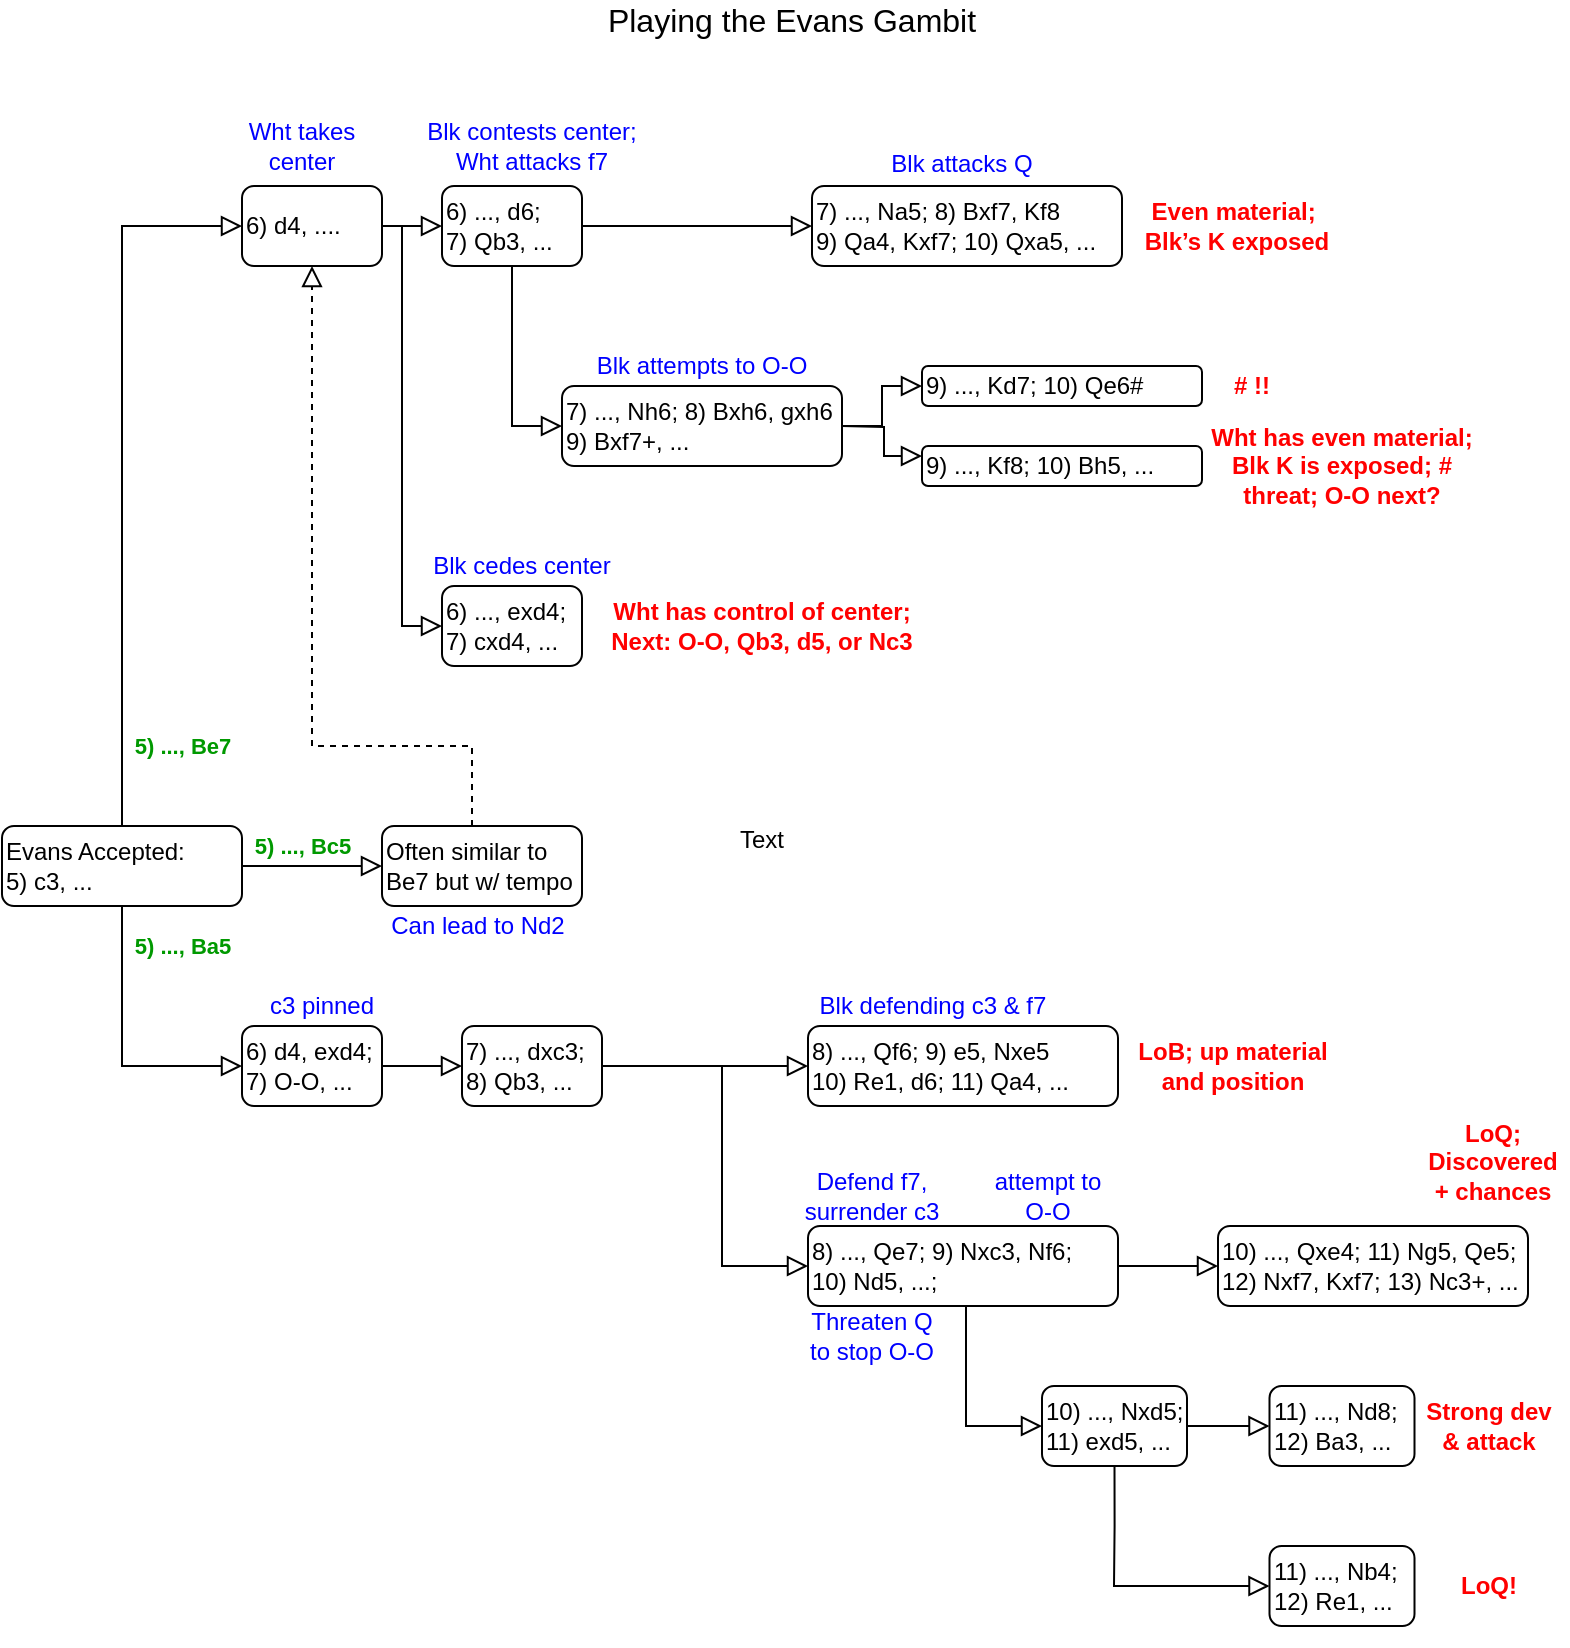 <mxfile version="13.4.6" type="github">
  <diagram id="C5RBs43oDa-KdzZeNtuy" name="Page-1">
    <mxGraphModel dx="1499" dy="973" grid="1" gridSize="10" guides="1" tooltips="1" connect="1" arrows="1" fold="1" page="1" pageScale="1" pageWidth="827" pageHeight="1169" math="0" shadow="0">
      <root>
        <mxCell id="WIyWlLk6GJQsqaUBKTNV-0" />
        <mxCell id="WIyWlLk6GJQsqaUBKTNV-1" parent="WIyWlLk6GJQsqaUBKTNV-0" />
        <mxCell id="WIyWlLk6GJQsqaUBKTNV-2" value="5) ..., Be7" style="rounded=0;html=1;jettySize=auto;orthogonalLoop=1;fontSize=11;endArrow=block;endFill=0;endSize=8;strokeWidth=1;shadow=0;labelBackgroundColor=none;edgeStyle=orthogonalEdgeStyle;entryX=0;entryY=0.5;entryDx=0;entryDy=0;fontStyle=1;fontColor=#009900;" parent="WIyWlLk6GJQsqaUBKTNV-1" source="WIyWlLk6GJQsqaUBKTNV-3" target="hNoJVzoelpF0o08Z8zgl-0" edge="1">
          <mxGeometry x="0.833" y="-260" relative="1" as="geometry">
            <mxPoint x="170" y="173" as="targetPoint" />
            <mxPoint as="offset" />
          </mxGeometry>
        </mxCell>
        <mxCell id="WIyWlLk6GJQsqaUBKTNV-3" value="Evans Accepted:&lt;br&gt;5) c3, ..." style="rounded=1;whiteSpace=wrap;html=1;fontSize=12;glass=0;strokeWidth=1;shadow=0;align=left;" parent="WIyWlLk6GJQsqaUBKTNV-1" vertex="1">
          <mxGeometry x="20" y="443" width="120" height="40" as="geometry" />
        </mxCell>
        <mxCell id="hNoJVzoelpF0o08Z8zgl-0" value="6) d4, ....&amp;nbsp;" style="rounded=1;whiteSpace=wrap;html=1;fontSize=12;glass=0;strokeWidth=1;shadow=0;align=left;" parent="WIyWlLk6GJQsqaUBKTNV-1" vertex="1">
          <mxGeometry x="140" y="123" width="70" height="40" as="geometry" />
        </mxCell>
        <mxCell id="hNoJVzoelpF0o08Z8zgl-1" value="" style="rounded=0;html=1;jettySize=auto;orthogonalLoop=1;fontSize=11;endArrow=block;endFill=0;endSize=8;strokeWidth=1;shadow=0;labelBackgroundColor=none;edgeStyle=orthogonalEdgeStyle;exitX=1;exitY=0.5;exitDx=0;exitDy=0;entryX=0;entryY=0.5;entryDx=0;entryDy=0;" parent="WIyWlLk6GJQsqaUBKTNV-1" source="hNoJVzoelpF0o08Z8zgl-0" target="hNoJVzoelpF0o08Z8zgl-2" edge="1">
          <mxGeometry relative="1" as="geometry">
            <mxPoint x="315" y="243" as="sourcePoint" />
            <mxPoint x="245" y="143" as="targetPoint" />
          </mxGeometry>
        </mxCell>
        <mxCell id="hNoJVzoelpF0o08Z8zgl-2" value="6) ..., d6; &lt;br&gt;7) Qb3, ...&amp;nbsp;" style="rounded=1;whiteSpace=wrap;html=1;fontSize=12;glass=0;strokeWidth=1;shadow=0;align=left;" parent="WIyWlLk6GJQsqaUBKTNV-1" vertex="1">
          <mxGeometry x="240" y="123" width="70" height="40" as="geometry" />
        </mxCell>
        <mxCell id="hNoJVzoelpF0o08Z8zgl-3" value="7) ..., Na5; 8) Bxf7, Kf8&lt;br&gt;9) Qa4, Kxf7; 10) Qxa5, ..." style="rounded=1;whiteSpace=wrap;html=1;fontSize=12;glass=0;strokeWidth=1;shadow=0;align=left;" parent="WIyWlLk6GJQsqaUBKTNV-1" vertex="1">
          <mxGeometry x="425" y="123" width="155" height="40" as="geometry" />
        </mxCell>
        <mxCell id="hNoJVzoelpF0o08Z8zgl-6" value="" style="rounded=0;html=1;jettySize=auto;orthogonalLoop=1;fontSize=11;endArrow=block;endFill=0;endSize=8;strokeWidth=1;shadow=0;labelBackgroundColor=none;edgeStyle=orthogonalEdgeStyle;exitX=1;exitY=0.5;exitDx=0;exitDy=0;entryX=0;entryY=0.5;entryDx=0;entryDy=0;" parent="WIyWlLk6GJQsqaUBKTNV-1" source="hNoJVzoelpF0o08Z8zgl-2" target="hNoJVzoelpF0o08Z8zgl-3" edge="1">
          <mxGeometry relative="1" as="geometry">
            <mxPoint x="220" y="153" as="sourcePoint" />
            <mxPoint x="255" y="153" as="targetPoint" />
          </mxGeometry>
        </mxCell>
        <mxCell id="hNoJVzoelpF0o08Z8zgl-10" value="Wht takes center" style="text;html=1;strokeColor=none;fillColor=none;align=center;verticalAlign=middle;whiteSpace=wrap;rounded=0;fontColor=#0000FF;" parent="WIyWlLk6GJQsqaUBKTNV-1" vertex="1">
          <mxGeometry x="140" y="93" width="60" height="20" as="geometry" />
        </mxCell>
        <mxCell id="hNoJVzoelpF0o08Z8zgl-12" value="Blk attacks Q" style="text;html=1;strokeColor=none;fillColor=none;align=center;verticalAlign=middle;whiteSpace=wrap;rounded=0;fontColor=#0000FF;" parent="WIyWlLk6GJQsqaUBKTNV-1" vertex="1">
          <mxGeometry x="420" y="102" width="160" height="20" as="geometry" />
        </mxCell>
        <mxCell id="hNoJVzoelpF0o08Z8zgl-13" value="Blk cedes center" style="text;html=1;strokeColor=none;fillColor=none;align=center;verticalAlign=middle;whiteSpace=wrap;rounded=0;fontColor=#0000FF;" parent="WIyWlLk6GJQsqaUBKTNV-1" vertex="1">
          <mxGeometry x="230" y="303" width="100" height="20" as="geometry" />
        </mxCell>
        <mxCell id="hNoJVzoelpF0o08Z8zgl-14" value="&lt;b&gt;Even material;&amp;nbsp;&lt;br&gt;Blk’s K exposed&lt;br&gt;&lt;/b&gt;" style="text;html=1;strokeColor=none;fillColor=none;align=center;verticalAlign=middle;whiteSpace=wrap;rounded=0;fontColor=#FF0000;" parent="WIyWlLk6GJQsqaUBKTNV-1" vertex="1">
          <mxGeometry x="580" y="133" width="115" height="20" as="geometry" />
        </mxCell>
        <mxCell id="hNoJVzoelpF0o08Z8zgl-15" value="7) ..., Nh6; 8) Bxh6, gxh6&lt;br&gt;9) Bxf7+, ...&amp;nbsp;" style="rounded=1;whiteSpace=wrap;html=1;fontSize=12;glass=0;strokeWidth=1;shadow=0;align=left;" parent="WIyWlLk6GJQsqaUBKTNV-1" vertex="1">
          <mxGeometry x="300" y="223" width="140" height="40" as="geometry" />
        </mxCell>
        <mxCell id="hNoJVzoelpF0o08Z8zgl-16" value="" style="rounded=0;html=1;jettySize=auto;orthogonalLoop=1;fontSize=11;endArrow=block;endFill=0;endSize=8;strokeWidth=1;shadow=0;labelBackgroundColor=none;edgeStyle=orthogonalEdgeStyle;exitX=0.5;exitY=1;exitDx=0;exitDy=0;entryX=0;entryY=0.5;entryDx=0;entryDy=0;" parent="WIyWlLk6GJQsqaUBKTNV-1" source="hNoJVzoelpF0o08Z8zgl-2" target="hNoJVzoelpF0o08Z8zgl-15" edge="1">
          <mxGeometry relative="1" as="geometry">
            <mxPoint x="279" y="183" as="sourcePoint" />
            <mxPoint x="394" y="183" as="targetPoint" />
          </mxGeometry>
        </mxCell>
        <mxCell id="hNoJVzoelpF0o08Z8zgl-17" value="9) ..., Kd7; 10) Qe6#" style="rounded=1;whiteSpace=wrap;html=1;fontSize=12;glass=0;strokeWidth=1;shadow=0;align=left;" parent="WIyWlLk6GJQsqaUBKTNV-1" vertex="1">
          <mxGeometry x="480" y="213" width="140" height="20" as="geometry" />
        </mxCell>
        <mxCell id="hNoJVzoelpF0o08Z8zgl-18" value="9) ..., Kf8; 10) Bh5, ..." style="rounded=1;whiteSpace=wrap;html=1;fontSize=12;glass=0;strokeWidth=1;shadow=0;align=left;" parent="WIyWlLk6GJQsqaUBKTNV-1" vertex="1">
          <mxGeometry x="480" y="253" width="140" height="20" as="geometry" />
        </mxCell>
        <mxCell id="hNoJVzoelpF0o08Z8zgl-19" value="" style="rounded=0;html=1;jettySize=auto;orthogonalLoop=1;fontSize=11;endArrow=block;endFill=0;endSize=8;strokeWidth=1;shadow=0;labelBackgroundColor=none;edgeStyle=orthogonalEdgeStyle;entryX=0;entryY=0.5;entryDx=0;entryDy=0;exitX=1;exitY=0.5;exitDx=0;exitDy=0;" parent="WIyWlLk6GJQsqaUBKTNV-1" source="hNoJVzoelpF0o08Z8zgl-15" target="hNoJVzoelpF0o08Z8zgl-17" edge="1">
          <mxGeometry relative="1" as="geometry">
            <mxPoint x="480" y="263" as="sourcePoint" />
            <mxPoint x="555" y="262.5" as="targetPoint" />
          </mxGeometry>
        </mxCell>
        <mxCell id="hNoJVzoelpF0o08Z8zgl-20" value="" style="rounded=0;html=1;jettySize=auto;orthogonalLoop=1;fontSize=11;endArrow=block;endFill=0;endSize=8;strokeWidth=1;shadow=0;labelBackgroundColor=none;edgeStyle=orthogonalEdgeStyle;entryX=0;entryY=0.25;entryDx=0;entryDy=0;" parent="WIyWlLk6GJQsqaUBKTNV-1" target="hNoJVzoelpF0o08Z8zgl-18" edge="1">
          <mxGeometry relative="1" as="geometry">
            <mxPoint x="440" y="243" as="sourcePoint" />
            <mxPoint x="490" y="253" as="targetPoint" />
          </mxGeometry>
        </mxCell>
        <mxCell id="hNoJVzoelpF0o08Z8zgl-21" value="Blk attempts to O-O" style="text;html=1;strokeColor=none;fillColor=none;align=center;verticalAlign=middle;whiteSpace=wrap;rounded=0;fontColor=#0000FF;" parent="WIyWlLk6GJQsqaUBKTNV-1" vertex="1">
          <mxGeometry x="300" y="203" width="140" height="20" as="geometry" />
        </mxCell>
        <mxCell id="hNoJVzoelpF0o08Z8zgl-22" value="&lt;b&gt;# !!&lt;br&gt;&lt;/b&gt;" style="text;html=1;strokeColor=none;fillColor=none;align=center;verticalAlign=middle;whiteSpace=wrap;rounded=0;fontColor=#FF0000;" parent="WIyWlLk6GJQsqaUBKTNV-1" vertex="1">
          <mxGeometry x="620" y="213" width="50" height="20" as="geometry" />
        </mxCell>
        <mxCell id="hNoJVzoelpF0o08Z8zgl-23" value="&lt;b&gt;Wht has even material; Blk K is exposed; # threat; O-O next?&lt;br&gt;&lt;/b&gt;" style="text;html=1;strokeColor=none;fillColor=none;align=center;verticalAlign=middle;whiteSpace=wrap;rounded=0;fontColor=#FF0000;" parent="WIyWlLk6GJQsqaUBKTNV-1" vertex="1">
          <mxGeometry x="620" y="253" width="140" height="20" as="geometry" />
        </mxCell>
        <mxCell id="hNoJVzoelpF0o08Z8zgl-24" value="6) ..., exd4; &lt;br&gt;7) cxd4, ...&amp;nbsp;" style="rounded=1;whiteSpace=wrap;html=1;fontSize=12;glass=0;strokeWidth=1;shadow=0;align=left;" parent="WIyWlLk6GJQsqaUBKTNV-1" vertex="1">
          <mxGeometry x="240" y="323" width="70" height="40" as="geometry" />
        </mxCell>
        <mxCell id="hNoJVzoelpF0o08Z8zgl-27" value="" style="rounded=0;html=1;jettySize=auto;orthogonalLoop=1;fontSize=11;endArrow=block;endFill=0;endSize=8;strokeWidth=1;shadow=0;labelBackgroundColor=none;edgeStyle=orthogonalEdgeStyle;entryX=0;entryY=0.5;entryDx=0;entryDy=0;" parent="WIyWlLk6GJQsqaUBKTNV-1" target="hNoJVzoelpF0o08Z8zgl-24" edge="1">
          <mxGeometry relative="1" as="geometry">
            <mxPoint x="210" y="143" as="sourcePoint" />
            <mxPoint x="310" y="253" as="targetPoint" />
            <Array as="points">
              <mxPoint x="220" y="143" />
              <mxPoint x="220" y="343" />
            </Array>
          </mxGeometry>
        </mxCell>
        <mxCell id="hNoJVzoelpF0o08Z8zgl-28" value="Blk contests center; Wht attacks f7" style="text;html=1;strokeColor=none;fillColor=none;align=center;verticalAlign=middle;whiteSpace=wrap;rounded=0;fontColor=#0000FF;" parent="WIyWlLk6GJQsqaUBKTNV-1" vertex="1">
          <mxGeometry x="230" y="93" width="110" height="20" as="geometry" />
        </mxCell>
        <mxCell id="hNoJVzoelpF0o08Z8zgl-31" value="&lt;b&gt;Wht has control of center; Next: O-O, Qb3, d5, or Nc3&lt;br&gt;&lt;/b&gt;" style="text;html=1;strokeColor=none;fillColor=none;align=center;verticalAlign=middle;whiteSpace=wrap;rounded=0;fontColor=#FF0000;" parent="WIyWlLk6GJQsqaUBKTNV-1" vertex="1">
          <mxGeometry x="320" y="333" width="160" height="20" as="geometry" />
        </mxCell>
        <mxCell id="QEFQ3iD0QcqnyX58_tor-0" value="Often similar to Be7 but w/ tempo" style="rounded=1;whiteSpace=wrap;html=1;fontSize=12;glass=0;strokeWidth=1;shadow=0;align=left;" parent="WIyWlLk6GJQsqaUBKTNV-1" vertex="1">
          <mxGeometry x="210" y="443" width="100" height="40" as="geometry" />
        </mxCell>
        <mxCell id="QEFQ3iD0QcqnyX58_tor-1" value="5) ..., Bc5" style="rounded=0;html=1;jettySize=auto;orthogonalLoop=1;fontSize=11;endArrow=block;endFill=0;endSize=8;strokeWidth=1;shadow=0;labelBackgroundColor=none;edgeStyle=orthogonalEdgeStyle;entryX=0;entryY=0.5;entryDx=0;entryDy=0;fontStyle=1;fontColor=#009900;exitX=1;exitY=0.5;exitDx=0;exitDy=0;" parent="WIyWlLk6GJQsqaUBKTNV-1" source="WIyWlLk6GJQsqaUBKTNV-3" target="QEFQ3iD0QcqnyX58_tor-0" edge="1">
          <mxGeometry x="-0.143" y="10" relative="1" as="geometry">
            <mxPoint x="150" y="153.0" as="targetPoint" />
            <mxPoint as="offset" />
            <mxPoint x="90.034" y="453" as="sourcePoint" />
          </mxGeometry>
        </mxCell>
        <mxCell id="QEFQ3iD0QcqnyX58_tor-2" value="" style="rounded=0;html=1;jettySize=auto;orthogonalLoop=1;fontSize=11;endArrow=block;endFill=0;endSize=8;strokeWidth=1;shadow=0;labelBackgroundColor=none;edgeStyle=orthogonalEdgeStyle;entryX=0.5;entryY=1;entryDx=0;entryDy=0;dashed=1;" parent="WIyWlLk6GJQsqaUBKTNV-1" source="QEFQ3iD0QcqnyX58_tor-0" target="hNoJVzoelpF0o08Z8zgl-0" edge="1">
          <mxGeometry relative="1" as="geometry">
            <mxPoint x="450" y="403.0" as="sourcePoint" />
            <mxPoint x="480" y="603" as="targetPoint" />
            <Array as="points">
              <mxPoint x="255" y="403" />
              <mxPoint x="175" y="403" />
            </Array>
          </mxGeometry>
        </mxCell>
        <mxCell id="QEFQ3iD0QcqnyX58_tor-3" value="Can lead to Nd2" style="text;html=1;strokeColor=none;fillColor=none;align=center;verticalAlign=middle;whiteSpace=wrap;rounded=0;fontColor=#0000FF;" parent="WIyWlLk6GJQsqaUBKTNV-1" vertex="1">
          <mxGeometry x="208" y="483" width="100" height="20" as="geometry" />
        </mxCell>
        <mxCell id="Eih6frap9FhRKET7iyO7-0" value="&lt;div&gt;6) d4, exd4;&lt;/div&gt;&lt;div&gt;7) O-O, ...&lt;br&gt; &lt;/div&gt;" style="rounded=1;whiteSpace=wrap;html=1;fontSize=12;glass=0;strokeWidth=1;shadow=0;align=left;" parent="WIyWlLk6GJQsqaUBKTNV-1" vertex="1">
          <mxGeometry x="140" y="543" width="70" height="40" as="geometry" />
        </mxCell>
        <mxCell id="Eih6frap9FhRKET7iyO7-1" value="5) ..., Ba5" style="rounded=0;html=1;jettySize=auto;orthogonalLoop=1;fontSize=11;endArrow=block;endFill=0;endSize=8;strokeWidth=1;shadow=0;labelBackgroundColor=none;edgeStyle=orthogonalEdgeStyle;entryX=0;entryY=0.5;entryDx=0;entryDy=0;fontStyle=1;fontColor=#009900;exitX=0.5;exitY=1;exitDx=0;exitDy=0;" parent="WIyWlLk6GJQsqaUBKTNV-1" source="WIyWlLk6GJQsqaUBKTNV-3" target="Eih6frap9FhRKET7iyO7-0" edge="1">
          <mxGeometry x="0.571" y="60" relative="1" as="geometry">
            <mxPoint x="150" y="153" as="targetPoint" />
            <mxPoint as="offset" />
            <mxPoint x="90" y="453" as="sourcePoint" />
          </mxGeometry>
        </mxCell>
        <mxCell id="Eih6frap9FhRKET7iyO7-2" value="c3 pinned" style="text;html=1;strokeColor=none;fillColor=none;align=center;verticalAlign=middle;whiteSpace=wrap;rounded=0;fontColor=#0000FF;" parent="WIyWlLk6GJQsqaUBKTNV-1" vertex="1">
          <mxGeometry x="150" y="523" width="60" height="20" as="geometry" />
        </mxCell>
        <mxCell id="Eih6frap9FhRKET7iyO7-3" value="&lt;div&gt;7) ..., dxc3;&lt;/div&gt;&lt;div&gt;8) Qb3, ...&lt;br&gt; &lt;/div&gt;" style="rounded=1;whiteSpace=wrap;html=1;fontSize=12;glass=0;strokeWidth=1;shadow=0;align=left;" parent="WIyWlLk6GJQsqaUBKTNV-1" vertex="1">
          <mxGeometry x="250" y="543" width="70" height="40" as="geometry" />
        </mxCell>
        <mxCell id="Eih6frap9FhRKET7iyO7-4" value="" style="rounded=0;html=1;jettySize=auto;orthogonalLoop=1;fontSize=11;endArrow=block;endFill=0;endSize=8;strokeWidth=1;shadow=0;labelBackgroundColor=none;edgeStyle=orthogonalEdgeStyle;exitX=1;exitY=0.5;exitDx=0;exitDy=0;entryX=0;entryY=0.5;entryDx=0;entryDy=0;" parent="WIyWlLk6GJQsqaUBKTNV-1" source="Eih6frap9FhRKET7iyO7-0" target="Eih6frap9FhRKET7iyO7-3" edge="1">
          <mxGeometry relative="1" as="geometry">
            <mxPoint x="230" y="562.5" as="sourcePoint" />
            <mxPoint x="240" y="563" as="targetPoint" />
          </mxGeometry>
        </mxCell>
        <mxCell id="m18mQH40ReAI_8_cLznX-0" value="8) ..., Qf6; 9) e5, Nxe5&lt;br&gt;10) Re1, d6; 11) Qa4, ..." style="rounded=1;whiteSpace=wrap;html=1;fontSize=12;glass=0;strokeWidth=1;shadow=0;align=left;" parent="WIyWlLk6GJQsqaUBKTNV-1" vertex="1">
          <mxGeometry x="423" y="543" width="155" height="40" as="geometry" />
        </mxCell>
        <mxCell id="m18mQH40ReAI_8_cLznX-2" value="" style="rounded=0;html=1;jettySize=auto;orthogonalLoop=1;fontSize=11;endArrow=block;endFill=0;endSize=8;strokeWidth=1;shadow=0;labelBackgroundColor=none;edgeStyle=orthogonalEdgeStyle;entryX=0;entryY=0.5;entryDx=0;entryDy=0;exitX=1;exitY=0.5;exitDx=0;exitDy=0;" parent="WIyWlLk6GJQsqaUBKTNV-1" source="Eih6frap9FhRKET7iyO7-3" target="m18mQH40ReAI_8_cLznX-0" edge="1">
          <mxGeometry relative="1" as="geometry">
            <mxPoint x="320" y="703" as="sourcePoint" />
            <mxPoint x="394" y="453.0" as="targetPoint" />
            <Array as="points">
              <mxPoint x="410" y="563" />
              <mxPoint x="410" y="563" />
            </Array>
          </mxGeometry>
        </mxCell>
        <mxCell id="m18mQH40ReAI_8_cLznX-3" value="Blk defending c3 &amp;amp; f7" style="text;html=1;strokeColor=none;fillColor=none;align=center;verticalAlign=middle;whiteSpace=wrap;rounded=0;fontColor=#0000FF;" parent="WIyWlLk6GJQsqaUBKTNV-1" vertex="1">
          <mxGeometry x="423" y="523" width="125" height="20" as="geometry" />
        </mxCell>
        <mxCell id="m18mQH40ReAI_8_cLznX-4" value="&lt;b&gt;LoB; up material &lt;br&gt;and position&lt;br&gt;&lt;/b&gt;" style="text;html=1;strokeColor=none;fillColor=none;align=center;verticalAlign=middle;whiteSpace=wrap;rounded=0;fontColor=#FF0000;" parent="WIyWlLk6GJQsqaUBKTNV-1" vertex="1">
          <mxGeometry x="578" y="553" width="115" height="20" as="geometry" />
        </mxCell>
        <mxCell id="m18mQH40ReAI_8_cLznX-5" value="8) ..., Qe7; 9) Nxc3, Nf6;&lt;br&gt;10) Nd5, ...;" style="rounded=1;whiteSpace=wrap;html=1;fontSize=12;glass=0;strokeWidth=1;shadow=0;align=left;" parent="WIyWlLk6GJQsqaUBKTNV-1" vertex="1">
          <mxGeometry x="423" y="643" width="155" height="40" as="geometry" />
        </mxCell>
        <mxCell id="m18mQH40ReAI_8_cLznX-6" value="" style="rounded=0;html=1;jettySize=auto;orthogonalLoop=1;fontSize=11;endArrow=block;endFill=0;endSize=8;strokeWidth=1;shadow=0;labelBackgroundColor=none;edgeStyle=orthogonalEdgeStyle;exitX=1;exitY=0.5;exitDx=0;exitDy=0;entryX=0;entryY=0.5;entryDx=0;entryDy=0;" parent="WIyWlLk6GJQsqaUBKTNV-1" source="Eih6frap9FhRKET7iyO7-3" target="m18mQH40ReAI_8_cLznX-5" edge="1">
          <mxGeometry relative="1" as="geometry">
            <mxPoint x="330" y="573" as="sourcePoint" />
            <mxPoint x="380" y="573" as="targetPoint" />
            <Array as="points">
              <mxPoint x="380" y="563" />
              <mxPoint x="380" y="663" />
            </Array>
          </mxGeometry>
        </mxCell>
        <mxCell id="m18mQH40ReAI_8_cLznX-7" value="Defend f7, surrender c3" style="text;html=1;strokeColor=none;fillColor=none;align=center;verticalAlign=middle;whiteSpace=wrap;rounded=0;fontColor=#0000FF;" parent="WIyWlLk6GJQsqaUBKTNV-1" vertex="1">
          <mxGeometry x="420" y="618" width="70" height="20" as="geometry" />
        </mxCell>
        <mxCell id="m18mQH40ReAI_8_cLznX-8" value="attempt to O-O" style="text;html=1;strokeColor=none;fillColor=none;align=center;verticalAlign=middle;whiteSpace=wrap;rounded=0;fontColor=#0000FF;" parent="WIyWlLk6GJQsqaUBKTNV-1" vertex="1">
          <mxGeometry x="508" y="618" width="70" height="20" as="geometry" />
        </mxCell>
        <mxCell id="m18mQH40ReAI_8_cLznX-9" value="Threaten Q to stop O-O" style="text;html=1;strokeColor=none;fillColor=none;align=center;verticalAlign=middle;whiteSpace=wrap;rounded=0;fontColor=#0000FF;" parent="WIyWlLk6GJQsqaUBKTNV-1" vertex="1">
          <mxGeometry x="420" y="687.5" width="70" height="20" as="geometry" />
        </mxCell>
        <mxCell id="sFezGPaMrRCGExUNzQaA-0" value="10) ..., Qxe4; 11) Ng5, Qe5;&lt;br&gt;12) Nxf7, Kxf7; 13) Nc3+, ..." style="rounded=1;whiteSpace=wrap;html=1;fontSize=12;glass=0;strokeWidth=1;shadow=0;align=left;" parent="WIyWlLk6GJQsqaUBKTNV-1" vertex="1">
          <mxGeometry x="628" y="643" width="155" height="40" as="geometry" />
        </mxCell>
        <mxCell id="sFezGPaMrRCGExUNzQaA-1" value="" style="rounded=0;html=1;jettySize=auto;orthogonalLoop=1;fontSize=11;endArrow=block;endFill=0;endSize=8;strokeWidth=1;shadow=0;labelBackgroundColor=none;edgeStyle=orthogonalEdgeStyle;exitX=1;exitY=0.5;exitDx=0;exitDy=0;" parent="WIyWlLk6GJQsqaUBKTNV-1" source="m18mQH40ReAI_8_cLznX-5" edge="1">
          <mxGeometry relative="1" as="geometry">
            <mxPoint x="588" y="662.8" as="sourcePoint" />
            <mxPoint x="628" y="663" as="targetPoint" />
            <Array as="points">
              <mxPoint x="598" y="663" />
            </Array>
          </mxGeometry>
        </mxCell>
        <mxCell id="sFezGPaMrRCGExUNzQaA-2" value="&lt;b&gt;LoQ; Discovered + chances&lt;br&gt;&lt;/b&gt;" style="text;html=1;strokeColor=none;fillColor=none;align=center;verticalAlign=middle;whiteSpace=wrap;rounded=0;fontColor=#FF0000;" parent="WIyWlLk6GJQsqaUBKTNV-1" vertex="1">
          <mxGeometry x="728" y="581" width="75" height="60" as="geometry" />
        </mxCell>
        <mxCell id="wxoNb9sK0c7LINevkv2H-0" value="&lt;div&gt;10) ..., Nxd5;&lt;/div&gt;&lt;div&gt;11) exd5, ...&lt;br&gt; &lt;/div&gt;" style="rounded=1;whiteSpace=wrap;html=1;fontSize=12;glass=0;strokeWidth=1;shadow=0;align=left;" vertex="1" parent="WIyWlLk6GJQsqaUBKTNV-1">
          <mxGeometry x="540" y="723" width="72.5" height="40" as="geometry" />
        </mxCell>
        <mxCell id="wxoNb9sK0c7LINevkv2H-1" value="" style="rounded=0;html=1;jettySize=auto;orthogonalLoop=1;fontSize=11;endArrow=block;endFill=0;endSize=8;strokeWidth=1;shadow=0;labelBackgroundColor=none;edgeStyle=orthogonalEdgeStyle;exitX=0.5;exitY=1;exitDx=0;exitDy=0;entryX=0;entryY=0.5;entryDx=0;entryDy=0;" edge="1" parent="WIyWlLk6GJQsqaUBKTNV-1" source="m18mQH40ReAI_8_cLznX-5" target="wxoNb9sK0c7LINevkv2H-0">
          <mxGeometry relative="1" as="geometry">
            <mxPoint x="502" y="613" as="sourcePoint" />
            <mxPoint x="502" y="723" as="targetPoint" />
            <Array as="points">
              <mxPoint x="502" y="683" />
              <mxPoint x="502" y="743" />
            </Array>
          </mxGeometry>
        </mxCell>
        <mxCell id="wxoNb9sK0c7LINevkv2H-2" value="&lt;div&gt;11) ..., Nd8;&lt;/div&gt;&lt;div&gt;12) Ba3, ...&lt;br&gt; &lt;/div&gt;" style="rounded=1;whiteSpace=wrap;html=1;fontSize=12;glass=0;strokeWidth=1;shadow=0;align=left;" vertex="1" parent="WIyWlLk6GJQsqaUBKTNV-1">
          <mxGeometry x="653.75" y="723" width="72.5" height="40" as="geometry" />
        </mxCell>
        <mxCell id="wxoNb9sK0c7LINevkv2H-3" value="&lt;div&gt;11) ..., Nb4;&lt;/div&gt;&lt;div&gt;12) Re1, ...&lt;br&gt; &lt;/div&gt;" style="rounded=1;whiteSpace=wrap;html=1;fontSize=12;glass=0;strokeWidth=1;shadow=0;align=left;" vertex="1" parent="WIyWlLk6GJQsqaUBKTNV-1">
          <mxGeometry x="653.75" y="803" width="72.5" height="40" as="geometry" />
        </mxCell>
        <mxCell id="wxoNb9sK0c7LINevkv2H-4" value="" style="rounded=0;html=1;jettySize=auto;orthogonalLoop=1;fontSize=11;endArrow=block;endFill=0;endSize=8;strokeWidth=1;shadow=0;labelBackgroundColor=none;edgeStyle=orthogonalEdgeStyle;exitX=1;exitY=0.5;exitDx=0;exitDy=0;entryX=0;entryY=0.5;entryDx=0;entryDy=0;" edge="1" parent="WIyWlLk6GJQsqaUBKTNV-1" source="wxoNb9sK0c7LINevkv2H-0" target="wxoNb9sK0c7LINevkv2H-2">
          <mxGeometry relative="1" as="geometry">
            <mxPoint x="628" y="742.71" as="sourcePoint" />
            <mxPoint x="648" y="743" as="targetPoint" />
            <Array as="points" />
          </mxGeometry>
        </mxCell>
        <mxCell id="wxoNb9sK0c7LINevkv2H-5" value="&lt;b&gt;Strong dev &amp;amp; attack&lt;br&gt;&lt;/b&gt;" style="text;html=1;strokeColor=none;fillColor=none;align=center;verticalAlign=middle;whiteSpace=wrap;rounded=0;fontColor=#FF0000;" vertex="1" parent="WIyWlLk6GJQsqaUBKTNV-1">
          <mxGeometry x="726.25" y="713" width="75" height="60" as="geometry" />
        </mxCell>
        <mxCell id="wxoNb9sK0c7LINevkv2H-8" value="" style="rounded=0;html=1;jettySize=auto;orthogonalLoop=1;fontSize=11;endArrow=block;endFill=0;endSize=8;strokeWidth=1;shadow=0;labelBackgroundColor=none;edgeStyle=orthogonalEdgeStyle;exitX=0.5;exitY=1;exitDx=0;exitDy=0;" edge="1" parent="WIyWlLk6GJQsqaUBKTNV-1" source="wxoNb9sK0c7LINevkv2H-0" target="wxoNb9sK0c7LINevkv2H-3">
          <mxGeometry relative="1" as="geometry">
            <mxPoint x="567" y="793" as="sourcePoint" />
            <mxPoint x="630" y="893" as="targetPoint" />
            <Array as="points">
              <mxPoint x="576" y="793" />
              <mxPoint x="576" y="823" />
            </Array>
          </mxGeometry>
        </mxCell>
        <mxCell id="wxoNb9sK0c7LINevkv2H-9" value="&lt;b&gt;LoQ!&lt;/b&gt;" style="text;html=1;strokeColor=none;fillColor=none;align=center;verticalAlign=middle;whiteSpace=wrap;rounded=0;fontColor=#FF0000;" vertex="1" parent="WIyWlLk6GJQsqaUBKTNV-1">
          <mxGeometry x="726.25" y="793" width="75" height="60" as="geometry" />
        </mxCell>
        <mxCell id="wxoNb9sK0c7LINevkv2H-10" value="Text" style="text;html=1;strokeColor=none;fillColor=none;align=center;verticalAlign=middle;whiteSpace=wrap;rounded=0;" vertex="1" parent="WIyWlLk6GJQsqaUBKTNV-1">
          <mxGeometry x="380" y="440" width="40" height="20" as="geometry" />
        </mxCell>
        <mxCell id="wxoNb9sK0c7LINevkv2H-11" value="Playing the Evans Gambit" style="text;html=1;strokeColor=none;fillColor=none;align=center;verticalAlign=middle;whiteSpace=wrap;rounded=0;fontSize=16;" vertex="1" parent="WIyWlLk6GJQsqaUBKTNV-1">
          <mxGeometry x="320" y="30" width="190" height="20" as="geometry" />
        </mxCell>
      </root>
    </mxGraphModel>
  </diagram>
</mxfile>
